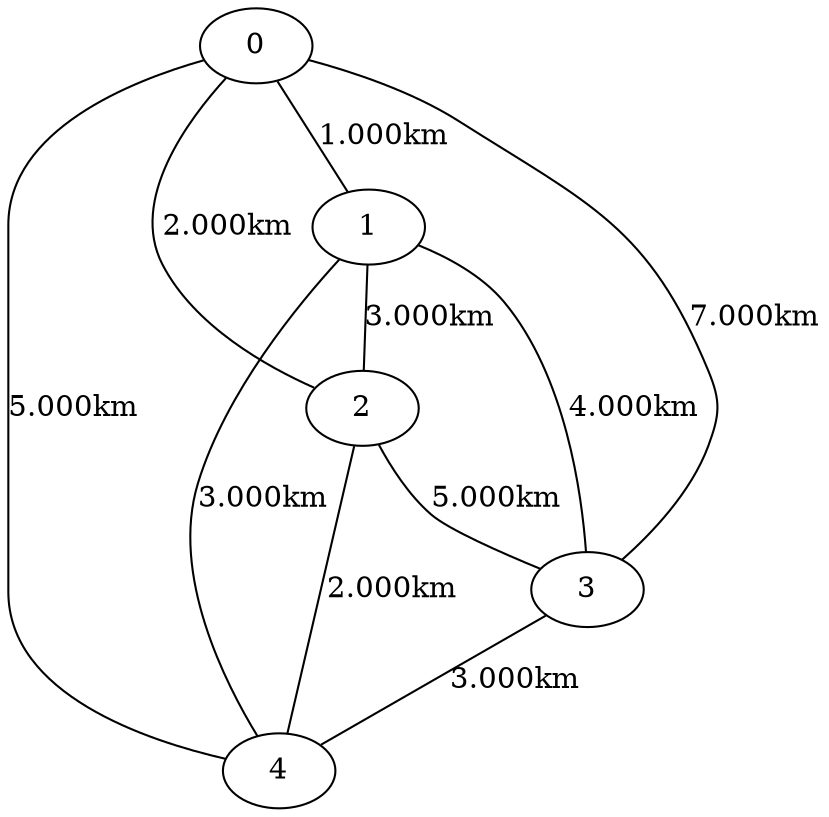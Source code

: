 strict graph {
0--1 [label =  "1.000km"];
0--2 [label =  "2.000km"];
0--3 [label =  "7.000km"];
0--4 [label =  "5.000km"];
1--2 [label =  "3.000km"];
1--3 [label =  "4.000km"];
1--4 [label =  "3.000km"];
2--1 [label =  "3.000km"];
2--3 [label =  "5.000km"];
2--4 [label =  "2.000km"];
3--1 [label =  "4.000km"];
3--2 [label =  "5.000km"];
3--4 [label =  "3.000km"];
4--1 [label =  "3.000km"];
4--2 [label =  "2.000km"];
4--3 [label =  "3.000km"];
}